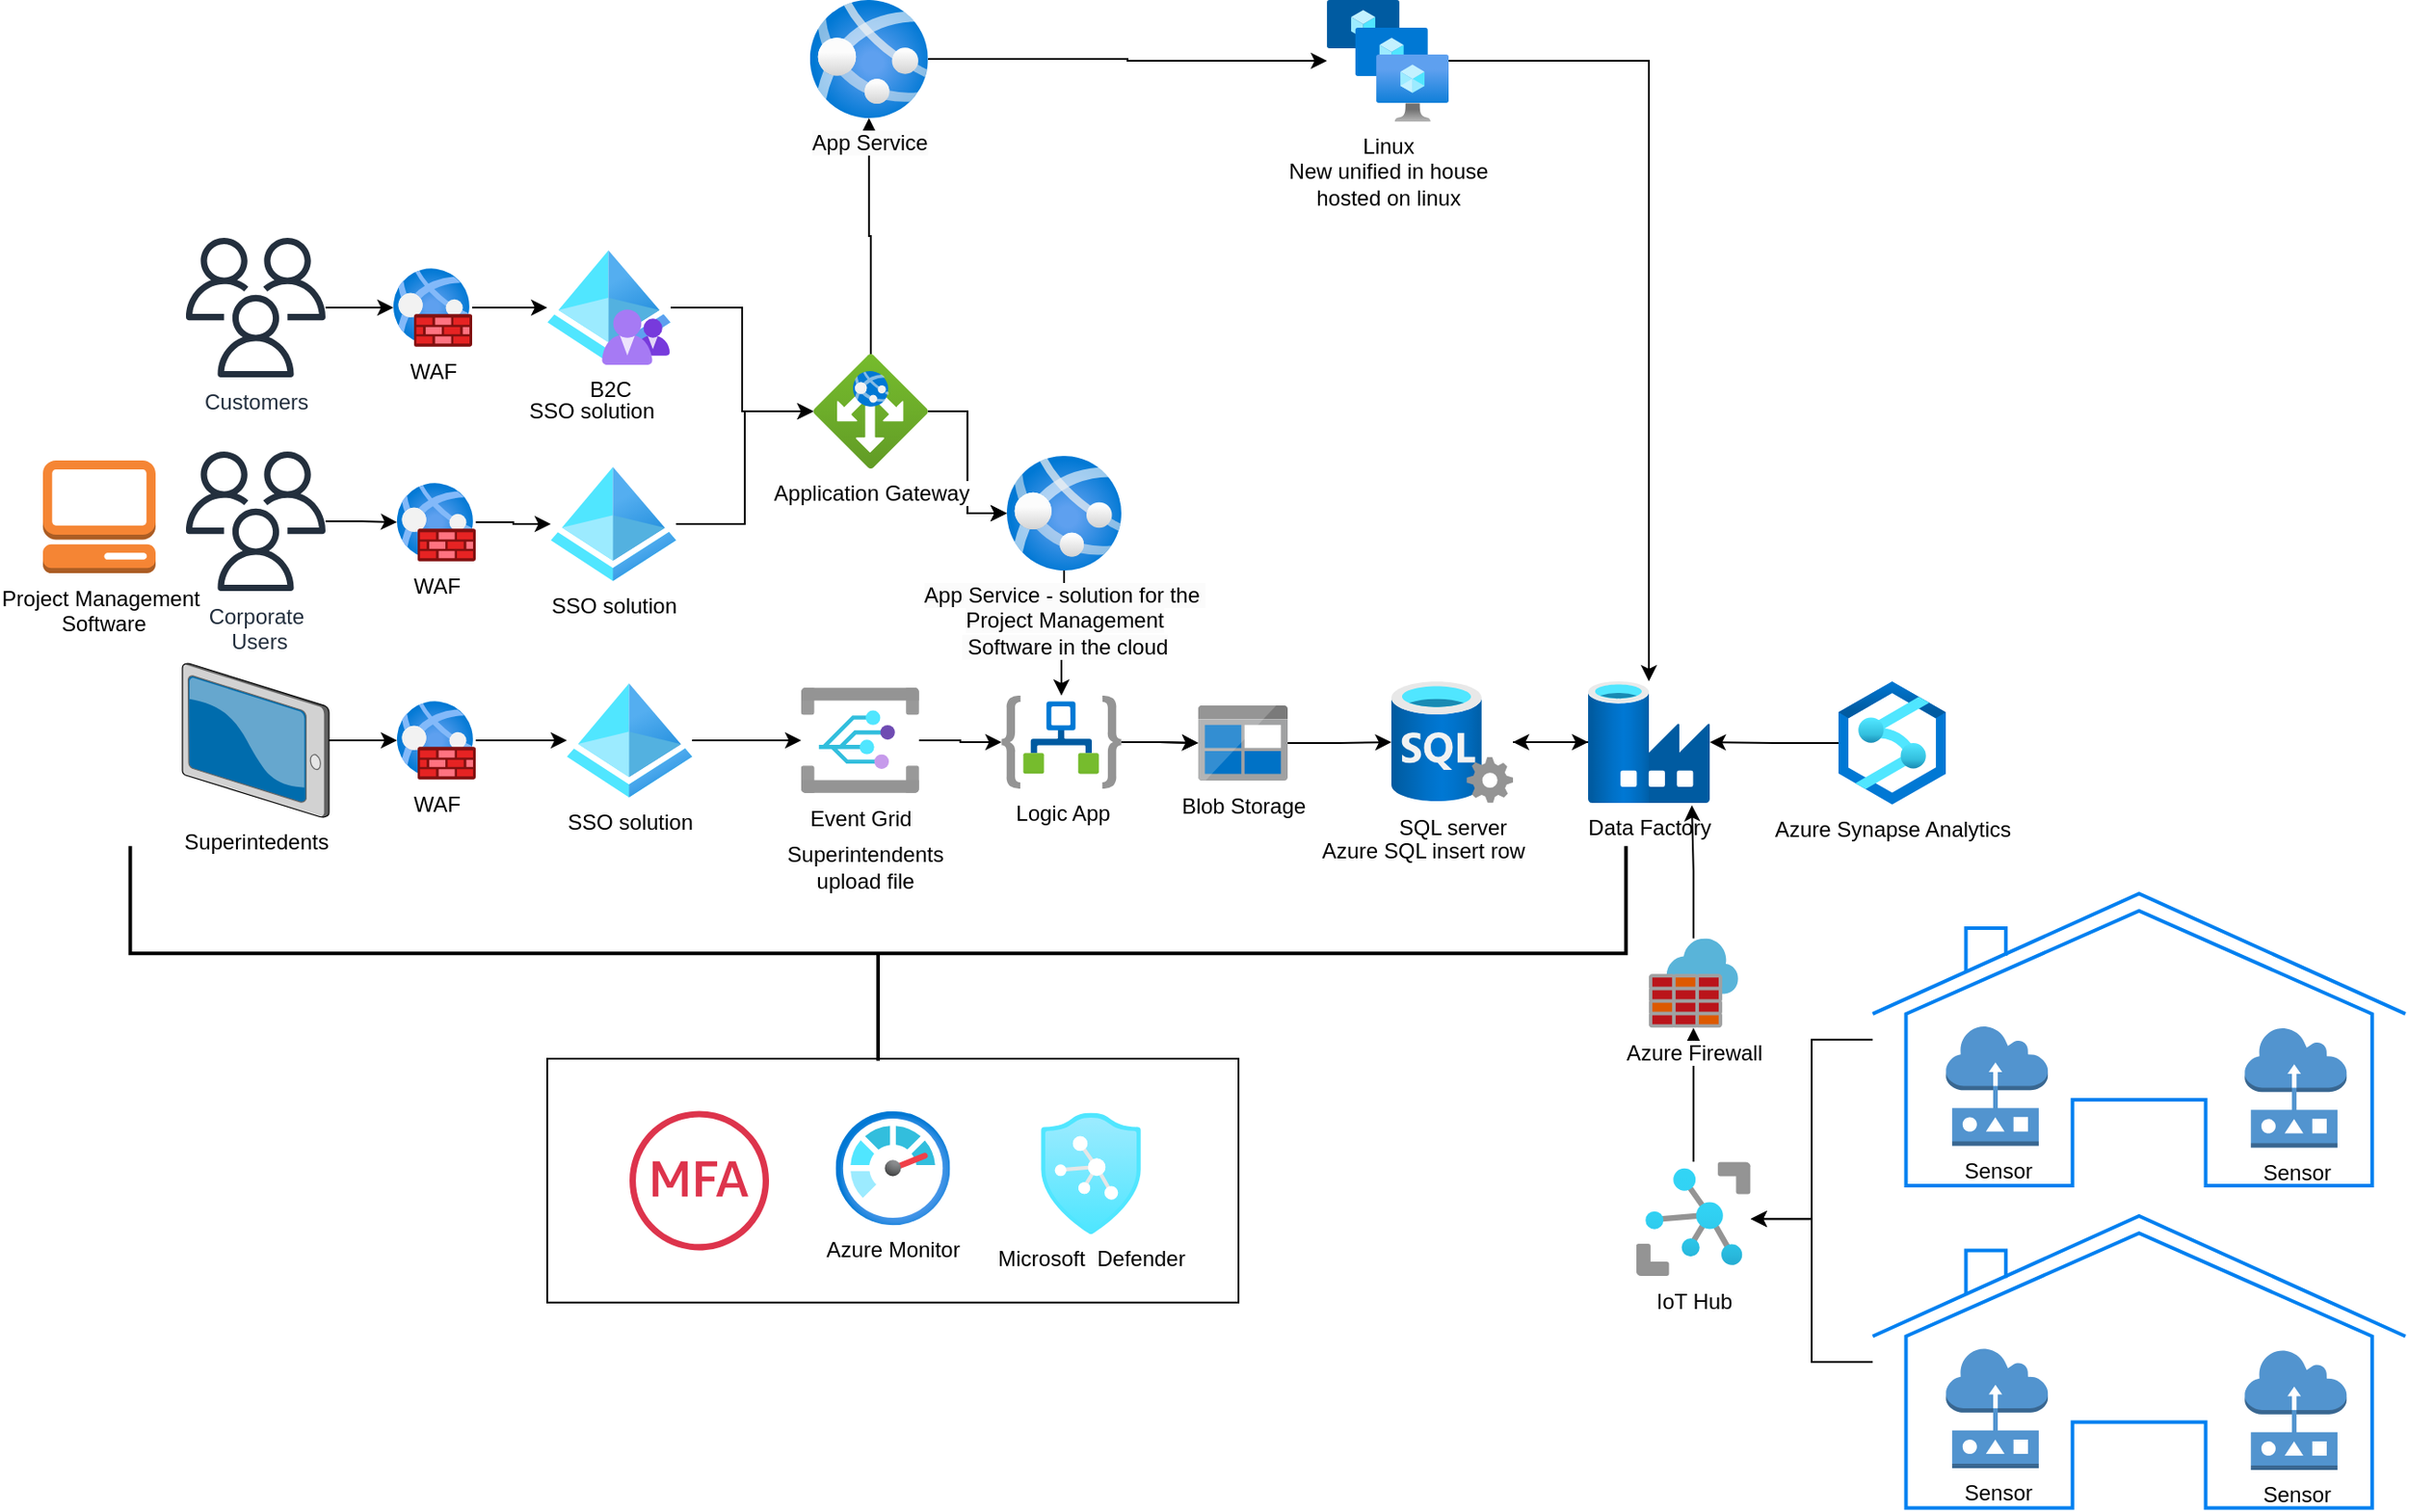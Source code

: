 <mxfile version="21.7.4" type="github">
  <diagram name="Page-1" id="uX7iK6uK5vU3SJ1vi2Ko">
    <mxGraphModel dx="2577" dy="963" grid="1" gridSize="10" guides="1" tooltips="1" connect="1" arrows="1" fold="1" page="1" pageScale="1" pageWidth="827" pageHeight="1169" math="0" shadow="0">
      <root>
        <mxCell id="0" />
        <mxCell id="1" parent="0" />
        <mxCell id="ncKiIjNfLW5vo9ADEmb6-15" value="" style="verticalLabelPosition=bottom;verticalAlign=top;html=1;shape=mxgraph.basic.rect;fillColor2=none;strokeWidth=1;size=20;indent=5;" vertex="1" parent="1">
          <mxGeometry x="-76" y="922.01" width="386.5" height="136.37" as="geometry" />
        </mxCell>
        <mxCell id="uQ6KeucCvVsSUXezUilE-80" style="edgeStyle=orthogonalEdgeStyle;rounded=0;orthogonalLoop=1;jettySize=auto;html=1;" parent="1" source="uQ6KeucCvVsSUXezUilE-12" target="uQ6KeucCvVsSUXezUilE-76" edge="1">
          <mxGeometry relative="1" as="geometry" />
        </mxCell>
        <mxCell id="uQ6KeucCvVsSUXezUilE-89" style="edgeStyle=orthogonalEdgeStyle;rounded=0;orthogonalLoop=1;jettySize=auto;html=1;" parent="1" source="uQ6KeucCvVsSUXezUilE-76" target="uQ6KeucCvVsSUXezUilE-17" edge="1">
          <mxGeometry relative="1" as="geometry" />
        </mxCell>
        <mxCell id="uQ6KeucCvVsSUXezUilE-12" value="Logic App" style="image;aspect=fixed;html=1;points=[];align=center;fontSize=12;image=img/lib/azure2/integration/Logic_Apps.svg;" parent="1" vertex="1">
          <mxGeometry x="178" y="719" width="67" height="52" as="geometry" />
        </mxCell>
        <mxCell id="uQ6KeucCvVsSUXezUilE-115" style="edgeStyle=orthogonalEdgeStyle;rounded=0;orthogonalLoop=1;jettySize=auto;html=1;" parent="1" source="uQ6KeucCvVsSUXezUilE-15" target="uQ6KeucCvVsSUXezUilE-17" edge="1">
          <mxGeometry relative="1" as="geometry" />
        </mxCell>
        <mxCell id="uQ6KeucCvVsSUXezUilE-15" value="Data Factory&lt;br&gt;" style="image;aspect=fixed;html=1;points=[];align=center;fontSize=12;image=img/lib/azure2/databases/Data_Factory.svg;" parent="1" vertex="1">
          <mxGeometry x="506" y="711" width="68" height="68" as="geometry" />
        </mxCell>
        <mxCell id="uQ6KeucCvVsSUXezUilE-20" style="edgeStyle=orthogonalEdgeStyle;rounded=0;orthogonalLoop=1;jettySize=auto;html=1;" parent="1" source="uQ6KeucCvVsSUXezUilE-19" target="uQ6KeucCvVsSUXezUilE-15" edge="1">
          <mxGeometry relative="1" as="geometry" />
        </mxCell>
        <mxCell id="uQ6KeucCvVsSUXezUilE-19" value="Azure Synapse Analytics" style="image;aspect=fixed;html=1;points=[];align=center;fontSize=12;image=img/lib/azure2/analytics/Azure_Synapse_Analytics.svg;" parent="1" vertex="1">
          <mxGeometry x="646" y="711" width="60" height="69" as="geometry" />
        </mxCell>
        <mxCell id="uQ6KeucCvVsSUXezUilE-25" value="Corporate&lt;br&gt;&amp;nbsp;Users" style="sketch=0;outlineConnect=0;fontColor=#232F3E;gradientColor=none;fillColor=#232F3D;strokeColor=none;dashed=0;verticalLabelPosition=bottom;verticalAlign=top;align=center;html=1;fontSize=12;fontStyle=0;aspect=fixed;pointerEvents=1;shape=mxgraph.aws4.users;" parent="1" vertex="1">
          <mxGeometry x="-278" y="582.5" width="78" height="78" as="geometry" />
        </mxCell>
        <mxCell id="uQ6KeucCvVsSUXezUilE-27" value="Microsoft&amp;nbsp; Defender" style="image;aspect=fixed;html=1;points=[];align=center;fontSize=12;image=img/lib/azure2/security/Azure_Defender.svg;" parent="1" vertex="1">
          <mxGeometry x="200" y="952.19" width="56.0" height="68" as="geometry" />
        </mxCell>
        <mxCell id="uQ6KeucCvVsSUXezUilE-28" value="Azure Monitor" style="image;aspect=fixed;html=1;points=[];align=center;fontSize=12;image=img/lib/azure2/management_governance/Monitor.svg;" parent="1" vertex="1">
          <mxGeometry x="85.25" y="951.2" width="64" height="64" as="geometry" />
        </mxCell>
        <mxCell id="uQ6KeucCvVsSUXezUilE-108" style="edgeStyle=orthogonalEdgeStyle;rounded=0;orthogonalLoop=1;jettySize=auto;html=1;entryX=0.853;entryY=1.018;entryDx=0;entryDy=0;entryPerimeter=0;" parent="1" source="ncKiIjNfLW5vo9ADEmb6-10" target="uQ6KeucCvVsSUXezUilE-15" edge="1">
          <mxGeometry relative="1" as="geometry">
            <mxPoint x="567.9" y="919.0" as="targetPoint" />
          </mxGeometry>
        </mxCell>
        <mxCell id="ncKiIjNfLW5vo9ADEmb6-13" style="edgeStyle=orthogonalEdgeStyle;rounded=0;orthogonalLoop=1;jettySize=auto;html=1;" edge="1" parent="1" source="uQ6KeucCvVsSUXezUilE-29" target="ncKiIjNfLW5vo9ADEmb6-10">
          <mxGeometry relative="1" as="geometry" />
        </mxCell>
        <mxCell id="uQ6KeucCvVsSUXezUilE-29" value="IoT Hub&lt;br&gt;" style="image;aspect=fixed;html=1;points=[];align=center;fontSize=12;image=img/lib/azure2/iot/IoT_Hub.svg;" parent="1" vertex="1">
          <mxGeometry x="532.9" y="979.63" width="64" height="64" as="geometry" />
        </mxCell>
        <mxCell id="uQ6KeucCvVsSUXezUilE-31" value="Superintedents" style="verticalLabelPosition=bottom;sketch=0;aspect=fixed;html=1;verticalAlign=top;strokeColor=none;align=center;outlineConnect=0;shape=mxgraph.citrix.tablet_2;" parent="1" vertex="1">
          <mxGeometry x="-280" y="701" width="82" height="86" as="geometry" />
        </mxCell>
        <mxCell id="uQ6KeucCvVsSUXezUilE-34" value="Project Management&lt;br&gt;&amp;nbsp;Software" style="outlineConnect=0;dashed=0;verticalLabelPosition=bottom;verticalAlign=top;align=center;html=1;shape=mxgraph.aws3.management_console;fillColor=#F58534;gradientColor=none;" parent="1" vertex="1">
          <mxGeometry x="-358" y="587.5" width="63" height="63" as="geometry" />
        </mxCell>
        <mxCell id="uQ6KeucCvVsSUXezUilE-38" value="" style="edgeStyle=orthogonalEdgeStyle;rounded=0;orthogonalLoop=1;jettySize=auto;html=1;" parent="1" source="ncKiIjNfLW5vo9ADEmb6-4" target="uQ6KeucCvVsSUXezUilE-37" edge="1">
          <mxGeometry relative="1" as="geometry">
            <mxPoint x="-506" y="554" as="sourcePoint" />
            <mxPoint x="-254" y="554" as="targetPoint" />
          </mxGeometry>
        </mxCell>
        <mxCell id="uQ6KeucCvVsSUXezUilE-141" style="edgeStyle=orthogonalEdgeStyle;rounded=0;orthogonalLoop=1;jettySize=auto;html=1;" parent="1" source="uQ6KeucCvVsSUXezUilE-37" target="uQ6KeucCvVsSUXezUilE-133" edge="1">
          <mxGeometry relative="1" as="geometry" />
        </mxCell>
        <mxCell id="uQ6KeucCvVsSUXezUilE-37" value="SSO solution&lt;br&gt;" style="image;aspect=fixed;html=1;points=[];align=center;fontSize=12;image=img/lib/azure2/identity/Azure_Active_Directory.svg;" parent="1" vertex="1">
          <mxGeometry x="-74" y="591" width="70" height="64" as="geometry" />
        </mxCell>
        <mxCell id="uQ6KeucCvVsSUXezUilE-71" style="edgeStyle=orthogonalEdgeStyle;rounded=0;orthogonalLoop=1;jettySize=auto;html=1;" parent="1" source="uQ6KeucCvVsSUXezUilE-47" target="uQ6KeucCvVsSUXezUilE-29" edge="1">
          <mxGeometry relative="1" as="geometry" />
        </mxCell>
        <mxCell id="uQ6KeucCvVsSUXezUilE-47" value="" style="html=1;verticalLabelPosition=bottom;align=center;labelBackgroundColor=#ffffff;verticalAlign=top;strokeWidth=2;strokeColor=#0080F0;shadow=0;dashed=0;shape=mxgraph.ios7.icons.home;" parent="1" vertex="1">
          <mxGeometry x="665.13" y="829.74" width="297.87" height="163.26" as="geometry" />
        </mxCell>
        <mxCell id="uQ6KeucCvVsSUXezUilE-51" value="Sensor&lt;br&gt;" style="outlineConnect=0;dashed=0;verticalLabelPosition=bottom;verticalAlign=top;align=center;html=1;shape=mxgraph.aws3.sensor;fillColor=#5294CF;gradientColor=none;" parent="1" vertex="1">
          <mxGeometry x="873.18" y="904.74" width="56.95" height="67" as="geometry" />
        </mxCell>
        <mxCell id="uQ6KeucCvVsSUXezUilE-55" value="Sensor&lt;br&gt;" style="outlineConnect=0;dashed=0;verticalLabelPosition=bottom;verticalAlign=top;align=center;html=1;shape=mxgraph.aws3.sensor;fillColor=#5294CF;gradientColor=none;" parent="1" vertex="1">
          <mxGeometry x="706.13" y="903.74" width="56.95" height="67" as="geometry" />
        </mxCell>
        <mxCell id="uQ6KeucCvVsSUXezUilE-69" style="edgeStyle=orthogonalEdgeStyle;rounded=0;orthogonalLoop=1;jettySize=auto;html=1;" parent="1" source="uQ6KeucCvVsSUXezUilE-66" target="uQ6KeucCvVsSUXezUilE-29" edge="1">
          <mxGeometry relative="1" as="geometry" />
        </mxCell>
        <mxCell id="uQ6KeucCvVsSUXezUilE-66" value="" style="html=1;verticalLabelPosition=bottom;align=center;labelBackgroundColor=#ffffff;verticalAlign=top;strokeWidth=2;strokeColor=#0080F0;shadow=0;dashed=0;shape=mxgraph.ios7.icons.home;" parent="1" vertex="1">
          <mxGeometry x="665.13" y="1010" width="297.87" height="163.26" as="geometry" />
        </mxCell>
        <mxCell id="uQ6KeucCvVsSUXezUilE-67" value="Sensor&lt;br&gt;" style="outlineConnect=0;dashed=0;verticalLabelPosition=bottom;verticalAlign=top;align=center;html=1;shape=mxgraph.aws3.sensor;fillColor=#5294CF;gradientColor=none;" parent="1" vertex="1">
          <mxGeometry x="873.18" y="1085" width="56.95" height="67" as="geometry" />
        </mxCell>
        <mxCell id="uQ6KeucCvVsSUXezUilE-68" value="Sensor&lt;br&gt;" style="outlineConnect=0;dashed=0;verticalLabelPosition=bottom;verticalAlign=top;align=center;html=1;shape=mxgraph.aws3.sensor;fillColor=#5294CF;gradientColor=none;" parent="1" vertex="1">
          <mxGeometry x="706.13" y="1084" width="56.95" height="67" as="geometry" />
        </mxCell>
        <mxCell id="uQ6KeucCvVsSUXezUilE-72" value="" style="edgeStyle=orthogonalEdgeStyle;rounded=0;orthogonalLoop=1;jettySize=auto;html=1;" parent="1" source="ncKiIjNfLW5vo9ADEmb6-5" target="uQ6KeucCvVsSUXezUilE-35" edge="1">
          <mxGeometry relative="1" as="geometry">
            <mxPoint x="-118" y="744" as="sourcePoint" />
            <mxPoint x="103" y="1071" as="targetPoint" />
          </mxGeometry>
        </mxCell>
        <mxCell id="uQ6KeucCvVsSUXezUilE-35" value="SSO solution&lt;br&gt;" style="image;aspect=fixed;html=1;points=[];align=center;fontSize=12;image=img/lib/azure2/identity/Azure_Active_Directory.svg;" parent="1" vertex="1">
          <mxGeometry x="-65" y="712" width="70" height="64" as="geometry" />
        </mxCell>
        <mxCell id="uQ6KeucCvVsSUXezUilE-73" value="Customers" style="sketch=0;outlineConnect=0;fontColor=#232F3E;gradientColor=none;fillColor=#232F3D;strokeColor=none;dashed=0;verticalLabelPosition=bottom;verticalAlign=top;align=center;html=1;fontSize=12;fontStyle=0;aspect=fixed;pointerEvents=1;shape=mxgraph.aws4.users;" parent="1" vertex="1">
          <mxGeometry x="-278" y="463" width="78" height="78" as="geometry" />
        </mxCell>
        <mxCell id="uQ6KeucCvVsSUXezUilE-82" value="Superintendents upload file" style="text;strokeColor=none;align=center;fillColor=none;html=1;verticalAlign=middle;whiteSpace=wrap;rounded=0;" parent="1" vertex="1">
          <mxGeometry x="71.88" y="799.74" width="60" height="30" as="geometry" />
        </mxCell>
        <mxCell id="uQ6KeucCvVsSUXezUilE-100" style="edgeStyle=orthogonalEdgeStyle;rounded=0;orthogonalLoop=1;jettySize=auto;html=1;" parent="1" source="uQ6KeucCvVsSUXezUilE-17" target="uQ6KeucCvVsSUXezUilE-15" edge="1">
          <mxGeometry relative="1" as="geometry" />
        </mxCell>
        <mxCell id="uQ6KeucCvVsSUXezUilE-17" value="SQL server&lt;br&gt;" style="image;aspect=fixed;html=1;points=[];align=center;fontSize=12;image=img/lib/azure2/databases/SQL_Server.svg;" parent="1" vertex="1">
          <mxGeometry x="396" y="711" width="68" height="68" as="geometry" />
        </mxCell>
        <mxCell id="uQ6KeucCvVsSUXezUilE-90" value="Azure SQL insert row" style="text;strokeColor=none;align=center;fillColor=none;html=1;verticalAlign=middle;whiteSpace=wrap;rounded=0;" parent="1" vertex="1">
          <mxGeometry x="339.0" y="776" width="150" height="60" as="geometry" />
        </mxCell>
        <mxCell id="uQ6KeucCvVsSUXezUilE-101" value="" style="edgeStyle=orthogonalEdgeStyle;rounded=0;orthogonalLoop=1;jettySize=auto;html=1;" parent="1" source="uQ6KeucCvVsSUXezUilE-12" target="uQ6KeucCvVsSUXezUilE-76" edge="1">
          <mxGeometry relative="1" as="geometry">
            <mxPoint x="233" y="746" as="sourcePoint" />
            <mxPoint x="367" y="745" as="targetPoint" />
          </mxGeometry>
        </mxCell>
        <mxCell id="uQ6KeucCvVsSUXezUilE-76" value="Blob Storage&lt;br&gt;" style="image;sketch=0;aspect=fixed;html=1;points=[];align=center;fontSize=12;image=img/lib/mscae/BlobBlock.svg;" parent="1" vertex="1">
          <mxGeometry x="288" y="724.5" width="50" height="42" as="geometry" />
        </mxCell>
        <mxCell id="uQ6KeucCvVsSUXezUilE-102" value="" style="edgeStyle=orthogonalEdgeStyle;rounded=0;orthogonalLoop=1;jettySize=auto;html=1;" parent="1" source="uQ6KeucCvVsSUXezUilE-35" target="uQ6KeucCvVsSUXezUilE-79" edge="1">
          <mxGeometry relative="1" as="geometry">
            <mxPoint x="6" y="744" as="sourcePoint" />
            <mxPoint x="166" y="746" as="targetPoint" />
          </mxGeometry>
        </mxCell>
        <mxCell id="uQ6KeucCvVsSUXezUilE-103" style="edgeStyle=orthogonalEdgeStyle;rounded=0;orthogonalLoop=1;jettySize=auto;html=1;" parent="1" source="uQ6KeucCvVsSUXezUilE-79" target="uQ6KeucCvVsSUXezUilE-12" edge="1">
          <mxGeometry relative="1" as="geometry" />
        </mxCell>
        <mxCell id="uQ6KeucCvVsSUXezUilE-79" value="Event Grid&lt;br&gt;" style="image;aspect=fixed;html=1;points=[];align=center;fontSize=12;image=img/lib/azure2/integration/Event_Grid_Domains.svg;" parent="1" vertex="1">
          <mxGeometry x="66" y="714.5" width="65.88" height="59" as="geometry" />
        </mxCell>
        <mxCell id="uQ6KeucCvVsSUXezUilE-105" value="" style="edgeStyle=orthogonalEdgeStyle;rounded=0;orthogonalLoop=1;jettySize=auto;html=1;" parent="1" source="ncKiIjNfLW5vo9ADEmb6-2" target="uQ6KeucCvVsSUXezUilE-104" edge="1">
          <mxGeometry relative="1" as="geometry">
            <mxPoint x="-142" y="502" as="sourcePoint" />
            <mxPoint x="93" y="505" as="targetPoint" />
          </mxGeometry>
        </mxCell>
        <mxCell id="uQ6KeucCvVsSUXezUilE-139" style="edgeStyle=orthogonalEdgeStyle;rounded=0;orthogonalLoop=1;jettySize=auto;html=1;" parent="1" source="uQ6KeucCvVsSUXezUilE-104" target="uQ6KeucCvVsSUXezUilE-133" edge="1">
          <mxGeometry relative="1" as="geometry" />
        </mxCell>
        <mxCell id="uQ6KeucCvVsSUXezUilE-104" value="B2C" style="image;aspect=fixed;html=1;points=[];align=center;fontSize=12;image=img/lib/azure2/identity/Azure_AD_B2C.svg;" parent="1" vertex="1">
          <mxGeometry x="-76" y="470" width="69" height="64" as="geometry" />
        </mxCell>
        <mxCell id="uQ6KeucCvVsSUXezUilE-116" value="SSO solution" style="text;strokeColor=none;align=center;fillColor=none;html=1;verticalAlign=middle;whiteSpace=wrap;rounded=0;" parent="1" vertex="1">
          <mxGeometry x="-101.5" y="535" width="100" height="50" as="geometry" />
        </mxCell>
        <mxCell id="uQ6KeucCvVsSUXezUilE-132" style="edgeStyle=orthogonalEdgeStyle;rounded=0;orthogonalLoop=1;jettySize=auto;html=1;" parent="1" source="uQ6KeucCvVsSUXezUilE-119" target="uQ6KeucCvVsSUXezUilE-15" edge="1">
          <mxGeometry relative="1" as="geometry" />
        </mxCell>
        <mxCell id="uQ6KeucCvVsSUXezUilE-119" value="Linux&lt;br style=&quot;border-color: var(--border-color);&quot;&gt;New unified in house&lt;br style=&quot;border-color: var(--border-color);&quot;&gt;hosted on linux" style="image;aspect=fixed;html=1;points=[];align=center;fontSize=12;image=img/lib/azure2/compute/VM_Scale_Sets.svg;" parent="1" vertex="1">
          <mxGeometry x="360" y="330" width="68" height="68" as="geometry" />
        </mxCell>
        <mxCell id="uQ6KeucCvVsSUXezUilE-142" style="edgeStyle=orthogonalEdgeStyle;rounded=0;orthogonalLoop=1;jettySize=auto;html=1;" parent="1" source="uQ6KeucCvVsSUXezUilE-133" target="uQ6KeucCvVsSUXezUilE-140" edge="1">
          <mxGeometry relative="1" as="geometry" />
        </mxCell>
        <mxCell id="uQ6KeucCvVsSUXezUilE-143" style="edgeStyle=orthogonalEdgeStyle;rounded=0;orthogonalLoop=1;jettySize=auto;html=1;" parent="1" source="uQ6KeucCvVsSUXezUilE-133" target="uQ6KeucCvVsSUXezUilE-140" edge="1">
          <mxGeometry relative="1" as="geometry" />
        </mxCell>
        <mxCell id="uQ6KeucCvVsSUXezUilE-144" style="edgeStyle=orthogonalEdgeStyle;rounded=0;orthogonalLoop=1;jettySize=auto;html=1;" parent="1" source="uQ6KeucCvVsSUXezUilE-133" target="uQ6KeucCvVsSUXezUilE-138" edge="1">
          <mxGeometry relative="1" as="geometry" />
        </mxCell>
        <mxCell id="uQ6KeucCvVsSUXezUilE-133" value="Application Gateway" style="image;aspect=fixed;html=1;points=[];align=center;fontSize=12;image=img/lib/azure2/networking/Application_Gateways.svg;" parent="1" vertex="1">
          <mxGeometry x="72.88" y="528" width="64" height="64" as="geometry" />
        </mxCell>
        <mxCell id="uQ6KeucCvVsSUXezUilE-146" style="edgeStyle=orthogonalEdgeStyle;rounded=0;orthogonalLoop=1;jettySize=auto;html=1;" parent="1" source="uQ6KeucCvVsSUXezUilE-138" target="uQ6KeucCvVsSUXezUilE-119" edge="1">
          <mxGeometry relative="1" as="geometry" />
        </mxCell>
        <mxCell id="uQ6KeucCvVsSUXezUilE-138" value="&lt;span style=&quot;color: rgb(0, 0, 0); font-family: Helvetica; font-size: 12px; font-style: normal; font-variant-ligatures: normal; font-variant-caps: normal; font-weight: 400; letter-spacing: normal; orphans: 2; text-align: center; text-indent: 0px; text-transform: none; widows: 2; word-spacing: 0px; -webkit-text-stroke-width: 0px; background-color: rgb(251, 251, 251); text-decoration-thickness: initial; text-decoration-style: initial; text-decoration-color: initial; float: none; display: inline !important;&quot;&gt;App Service&lt;/span&gt;" style="image;aspect=fixed;html=1;points=[];align=center;fontSize=12;image=img/lib/azure2/compute/App_Services.svg;" parent="1" vertex="1">
          <mxGeometry x="70.88" y="330" width="66" height="66" as="geometry" />
        </mxCell>
        <mxCell id="uQ6KeucCvVsSUXezUilE-145" style="edgeStyle=orthogonalEdgeStyle;rounded=0;orthogonalLoop=1;jettySize=auto;html=1;" parent="1" source="uQ6KeucCvVsSUXezUilE-140" target="uQ6KeucCvVsSUXezUilE-12" edge="1">
          <mxGeometry relative="1" as="geometry" />
        </mxCell>
        <mxCell id="uQ6KeucCvVsSUXezUilE-140" value="&lt;span style=&quot;color: rgb(0, 0, 0); font-family: Helvetica; font-size: 12px; font-style: normal; font-variant-ligatures: normal; font-variant-caps: normal; font-weight: 400; letter-spacing: normal; orphans: 2; text-align: center; text-indent: 0px; text-transform: none; widows: 2; word-spacing: 0px; -webkit-text-stroke-width: 0px; background-color: rgb(251, 251, 251); text-decoration-thickness: initial; text-decoration-style: initial; text-decoration-color: initial; float: none; display: inline !important;&quot;&gt;App Service - solution for the&amp;nbsp;&lt;br&gt;Project Management&lt;/span&gt;&lt;br style=&quot;border-color: var(--border-color); color: rgb(0, 0, 0); font-family: Helvetica; font-size: 12px; font-style: normal; font-variant-ligatures: normal; font-variant-caps: normal; font-weight: 400; letter-spacing: normal; orphans: 2; text-align: center; text-indent: 0px; text-transform: none; widows: 2; word-spacing: 0px; -webkit-text-stroke-width: 0px; background-color: rgb(251, 251, 251); text-decoration-thickness: initial; text-decoration-style: initial; text-decoration-color: initial;&quot;&gt;&lt;span style=&quot;color: rgb(0, 0, 0); font-family: Helvetica; font-size: 12px; font-style: normal; font-variant-ligatures: normal; font-variant-caps: normal; font-weight: 400; letter-spacing: normal; orphans: 2; text-align: center; text-indent: 0px; text-transform: none; widows: 2; word-spacing: 0px; -webkit-text-stroke-width: 0px; background-color: rgb(251, 251, 251); text-decoration-thickness: initial; text-decoration-style: initial; text-decoration-color: initial; float: none; display: inline !important;&quot;&gt;&amp;nbsp;Software in the cloud&lt;/span&gt;" style="image;aspect=fixed;html=1;points=[];align=center;fontSize=12;image=img/lib/azure2/compute/App_Services.svg;" parent="1" vertex="1">
          <mxGeometry x="181" y="585" width="64" height="64" as="geometry" />
        </mxCell>
        <mxCell id="ncKiIjNfLW5vo9ADEmb6-3" value="" style="edgeStyle=orthogonalEdgeStyle;rounded=0;orthogonalLoop=1;jettySize=auto;html=1;" edge="1" parent="1" source="uQ6KeucCvVsSUXezUilE-73" target="ncKiIjNfLW5vo9ADEmb6-2">
          <mxGeometry relative="1" as="geometry">
            <mxPoint x="-142" y="502" as="sourcePoint" />
            <mxPoint x="-76" y="502" as="targetPoint" />
          </mxGeometry>
        </mxCell>
        <mxCell id="ncKiIjNfLW5vo9ADEmb6-2" value="WAF" style="image;aspect=fixed;html=1;points=[];align=center;fontSize=12;image=img/lib/azure2/networking/Web_Application_Firewall_Policies_WAF.svg;" vertex="1" parent="1">
          <mxGeometry x="-162" y="480" width="44" height="44" as="geometry" />
        </mxCell>
        <mxCell id="ncKiIjNfLW5vo9ADEmb6-6" value="" style="edgeStyle=orthogonalEdgeStyle;rounded=0;orthogonalLoop=1;jettySize=auto;html=1;" edge="1" parent="1" source="uQ6KeucCvVsSUXezUilE-31" target="ncKiIjNfLW5vo9ADEmb6-5">
          <mxGeometry relative="1" as="geometry">
            <mxPoint x="-198" y="744" as="sourcePoint" />
            <mxPoint x="-65" y="744" as="targetPoint" />
          </mxGeometry>
        </mxCell>
        <mxCell id="ncKiIjNfLW5vo9ADEmb6-5" value="WAF" style="image;aspect=fixed;html=1;points=[];align=center;fontSize=12;image=img/lib/azure2/networking/Web_Application_Firewall_Policies_WAF.svg;" vertex="1" parent="1">
          <mxGeometry x="-160" y="722" width="44" height="44" as="geometry" />
        </mxCell>
        <mxCell id="ncKiIjNfLW5vo9ADEmb6-7" value="" style="edgeStyle=orthogonalEdgeStyle;rounded=0;orthogonalLoop=1;jettySize=auto;html=1;" edge="1" parent="1" source="uQ6KeucCvVsSUXezUilE-25" target="ncKiIjNfLW5vo9ADEmb6-4">
          <mxGeometry relative="1" as="geometry">
            <mxPoint x="-200" y="622" as="sourcePoint" />
            <mxPoint x="-74" y="624" as="targetPoint" />
          </mxGeometry>
        </mxCell>
        <mxCell id="ncKiIjNfLW5vo9ADEmb6-4" value="WAF" style="image;aspect=fixed;html=1;points=[];align=center;fontSize=12;image=img/lib/azure2/networking/Web_Application_Firewall_Policies_WAF.svg;" vertex="1" parent="1">
          <mxGeometry x="-160" y="600" width="44" height="44" as="geometry" />
        </mxCell>
        <mxCell id="ncKiIjNfLW5vo9ADEmb6-9" value="" style="sketch=0;outlineConnect=0;fontColor=#232F3E;gradientColor=none;fillColor=#DD344C;strokeColor=none;dashed=0;verticalLabelPosition=bottom;verticalAlign=top;align=center;html=1;fontSize=12;fontStyle=0;aspect=fixed;pointerEvents=1;shape=mxgraph.aws4.mfa_token;" vertex="1" parent="1">
          <mxGeometry x="-30" y="951.2" width="78" height="78" as="geometry" />
        </mxCell>
        <mxCell id="ncKiIjNfLW5vo9ADEmb6-10" value="Azure Firewall" style="image;sketch=0;aspect=fixed;html=1;points=[];align=center;fontSize=12;image=img/lib/mscae/Azure_Firewall.svg;" vertex="1" parent="1">
          <mxGeometry x="539.9" y="854.74" width="50" height="50" as="geometry" />
        </mxCell>
        <mxCell id="ncKiIjNfLW5vo9ADEmb6-14" value="" style="strokeWidth=2;html=1;shape=mxgraph.flowchart.annotation_2;align=left;labelPosition=right;pointerEvents=1;rotation=-90;" vertex="1" parent="1">
          <mxGeometry x="49" y="445" width="120" height="836.37" as="geometry" />
        </mxCell>
      </root>
    </mxGraphModel>
  </diagram>
</mxfile>
